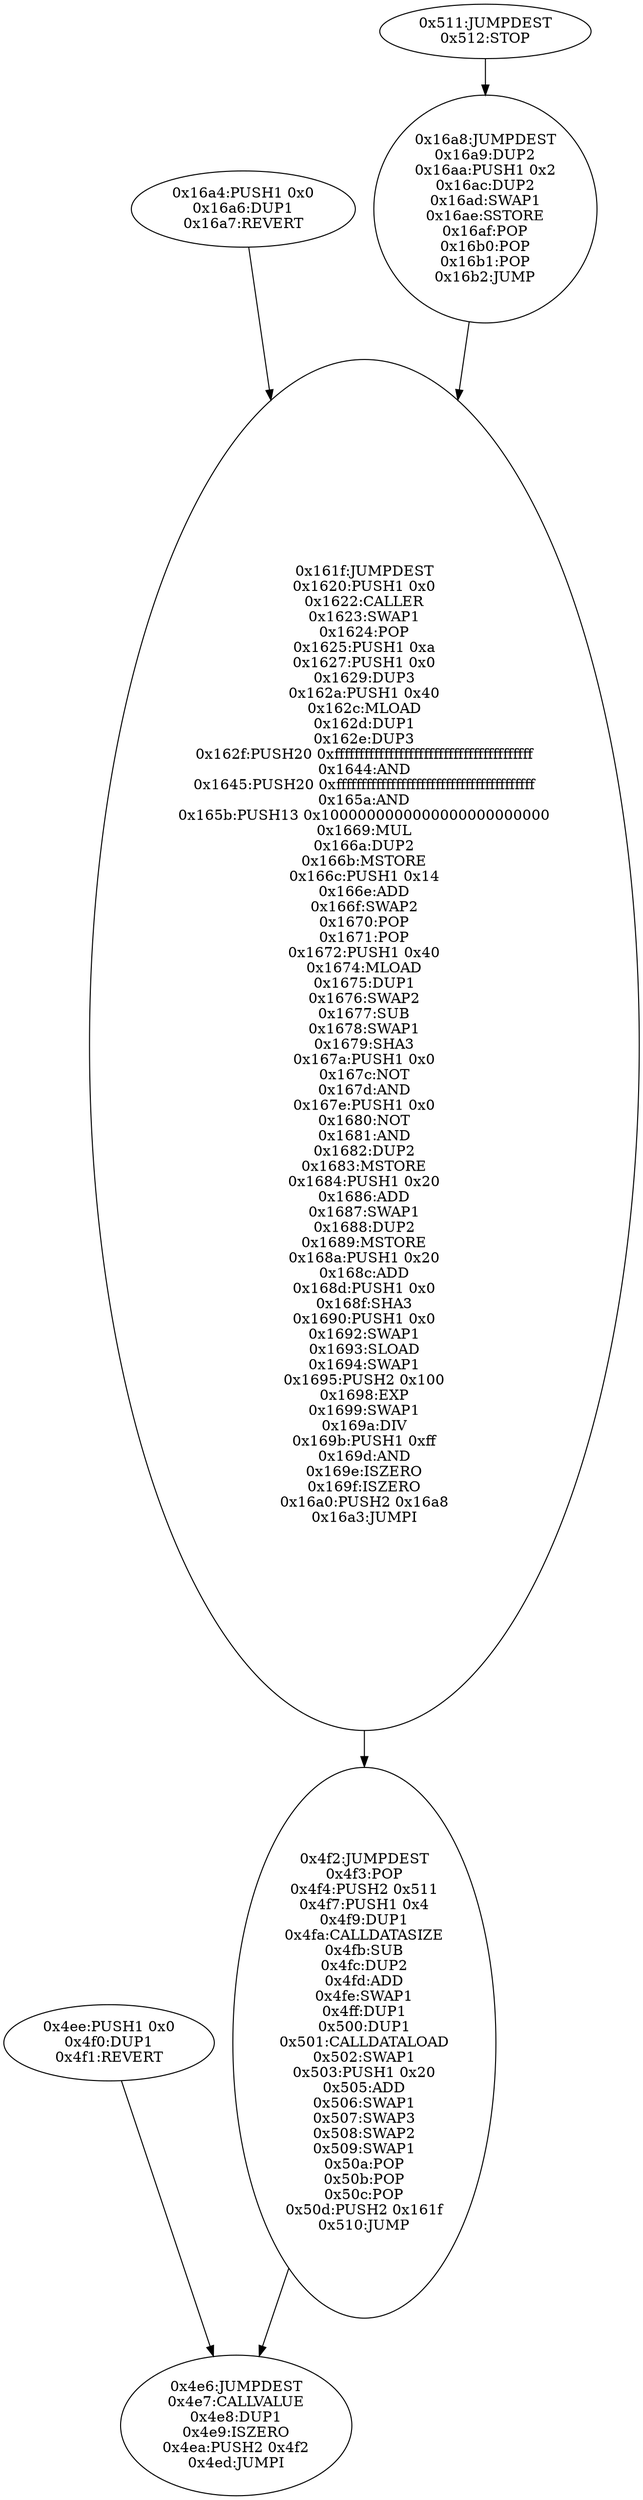 digraph{
1254[label="0x4e6:JUMPDEST
0x4e7:CALLVALUE
0x4e8:DUP1
0x4e9:ISZERO
0x4ea:PUSH2 0x4f2
0x4ed:JUMPI"]
1262[label="0x4ee:PUSH1 0x0
0x4f0:DUP1
0x4f1:REVERT"]
1262 -> 1254
1266[label="0x4f2:JUMPDEST
0x4f3:POP
0x4f4:PUSH2 0x511
0x4f7:PUSH1 0x4
0x4f9:DUP1
0x4fa:CALLDATASIZE
0x4fb:SUB
0x4fc:DUP2
0x4fd:ADD
0x4fe:SWAP1
0x4ff:DUP1
0x500:DUP1
0x501:CALLDATALOAD
0x502:SWAP1
0x503:PUSH1 0x20
0x505:ADD
0x506:SWAP1
0x507:SWAP3
0x508:SWAP2
0x509:SWAP1
0x50a:POP
0x50b:POP
0x50c:POP
0x50d:PUSH2 0x161f
0x510:JUMP"]
1266 -> 1254
5663[label="0x161f:JUMPDEST
0x1620:PUSH1 0x0
0x1622:CALLER
0x1623:SWAP1
0x1624:POP
0x1625:PUSH1 0xa
0x1627:PUSH1 0x0
0x1629:DUP3
0x162a:PUSH1 0x40
0x162c:MLOAD
0x162d:DUP1
0x162e:DUP3
0x162f:PUSH20 0xffffffffffffffffffffffffffffffffffffffff
0x1644:AND
0x1645:PUSH20 0xffffffffffffffffffffffffffffffffffffffff
0x165a:AND
0x165b:PUSH13 0x1000000000000000000000000
0x1669:MUL
0x166a:DUP2
0x166b:MSTORE
0x166c:PUSH1 0x14
0x166e:ADD
0x166f:SWAP2
0x1670:POP
0x1671:POP
0x1672:PUSH1 0x40
0x1674:MLOAD
0x1675:DUP1
0x1676:SWAP2
0x1677:SUB
0x1678:SWAP1
0x1679:SHA3
0x167a:PUSH1 0x0
0x167c:NOT
0x167d:AND
0x167e:PUSH1 0x0
0x1680:NOT
0x1681:AND
0x1682:DUP2
0x1683:MSTORE
0x1684:PUSH1 0x20
0x1686:ADD
0x1687:SWAP1
0x1688:DUP2
0x1689:MSTORE
0x168a:PUSH1 0x20
0x168c:ADD
0x168d:PUSH1 0x0
0x168f:SHA3
0x1690:PUSH1 0x0
0x1692:SWAP1
0x1693:SLOAD
0x1694:SWAP1
0x1695:PUSH2 0x100
0x1698:EXP
0x1699:SWAP1
0x169a:DIV
0x169b:PUSH1 0xff
0x169d:AND
0x169e:ISZERO
0x169f:ISZERO
0x16a0:PUSH2 0x16a8
0x16a3:JUMPI"]
5663 -> 1266
5796[label="0x16a4:PUSH1 0x0
0x16a6:DUP1
0x16a7:REVERT"]
5796 -> 5663
5800[label="0x16a8:JUMPDEST
0x16a9:DUP2
0x16aa:PUSH1 0x2
0x16ac:DUP2
0x16ad:SWAP1
0x16ae:SSTORE
0x16af:POP
0x16b0:POP
0x16b1:POP
0x16b2:JUMP"]
5800 -> 5663
1297[label="0x511:JUMPDEST
0x512:STOP"]
1297 -> 5800

}